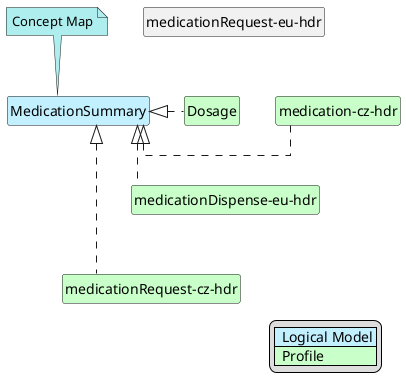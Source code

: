 @startuml
hide circle
hide stereotype
hide members
hide methods
skinparam linetype ortho
skinparam class {
BackgroundColor<<LogicalModel>> #APPLICATION
BackgroundColor<<Profile>> #TECHNOLOGY
}
legend right
| <#APPLICATION>  Logical Model |
| <#TECHNOLOGY>  Profile |
endlegend
class "MedicationSummary" <<LogicalModel>> [[StructureDefinition-MedicationSummaryCz.html]]
note top #PaleTurquoise [[ConceptMap-medicationSummary2FHIR-cz-hdr.html]]
Concept Map
endnote
class "medication-cz-hdr" <<Profile>> [[https://build.fhir.org/ig/HL7-cz/cz-core/StructureDefinition-cz-Medication.html]]
"MedicationSummary" <|. "medication-cz-hdr"
class "medicationDispense-eu-hdr" <<Profile>> [[https://build.fhir.org/ig/hl7-eu/hdr/StructureDefinition-medicationDispense-eu-hdr.html]]
"MedicationSummary" <|. "medicationDispense-eu-hdr"
"medication-cz-hdr" -d[hidden]-> "medicationDispense-eu-hdr"
class "medicationRequest-cz-hdr" <<Profile>> [[StructureDefinition-cz-medicationRequest-hdr.html]]
"MedicationSummary" <|. "medicationRequest-cz-hdr"
"medicationDispense-eu-hdr" -d[hidden]-> "medicationRequest-cz-hdr"
class "Dosage" <<Profile>> [[http://hl7.org/fhir/StructureDefinition/Dosage]]
"MedicationSummary" <|. "Dosage"
"medicationRequest-eu-hdr" -d[hidden]-> "Dosage"
@enduml
